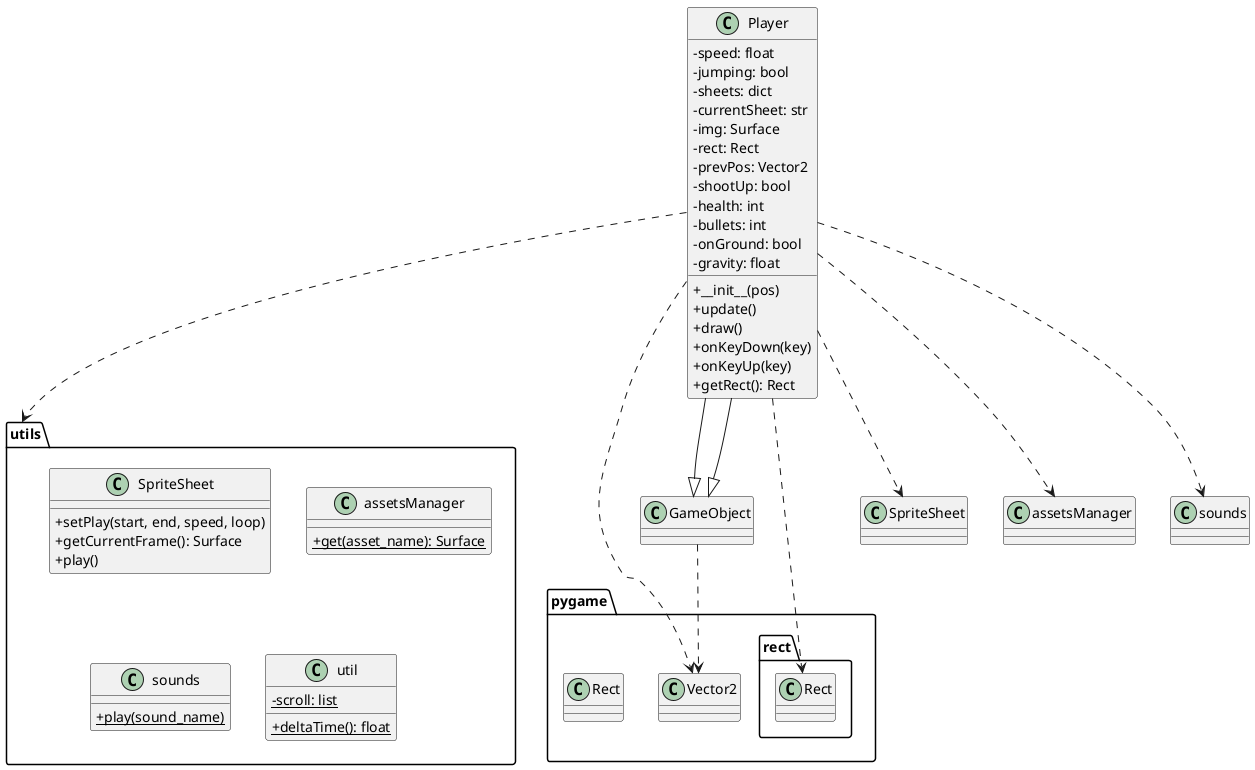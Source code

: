 @startuml Player
skinparam classAttributeIconSize 0

class Player {
    - speed: float
    - jumping: bool
    - sheets: dict
    - currentSheet: str
    - img: Surface
    - rect: Rect
    - prevPos: Vector2
    - shootUp: bool
    - health: int
    - bullets: int
    - onGround: bool
    - gravity: float

    + __init__(pos)
    + update()
    + draw()
    + onKeyDown(key)
    + onKeyUp(key)
    + getRect(): Rect
}

Player --|> GameObject

GameObject <|-- Player

Player ..> SpriteSheet
Player ..> assetsManager
Player ..> sounds
Player ..> utils
Player ..> pygame.Vector2
Player ..> pygame.rect.Rect

package utils {
    class SpriteSheet {
        + setPlay(start, end, speed, loop)
        + getCurrentFrame(): Surface
        + play()
    }
    class assetsManager {
        {static} + get(asset_name): Surface
    }
    class sounds {
        {static} + play(sound_name)
    }
    class util {
        {static} + deltaTime(): float
        {static} - scroll: list
    }
}

package pygame {
    class Vector2 {
    }
    class Rect {
    }
}

GameObject ..> pygame.Vector2

@enduml